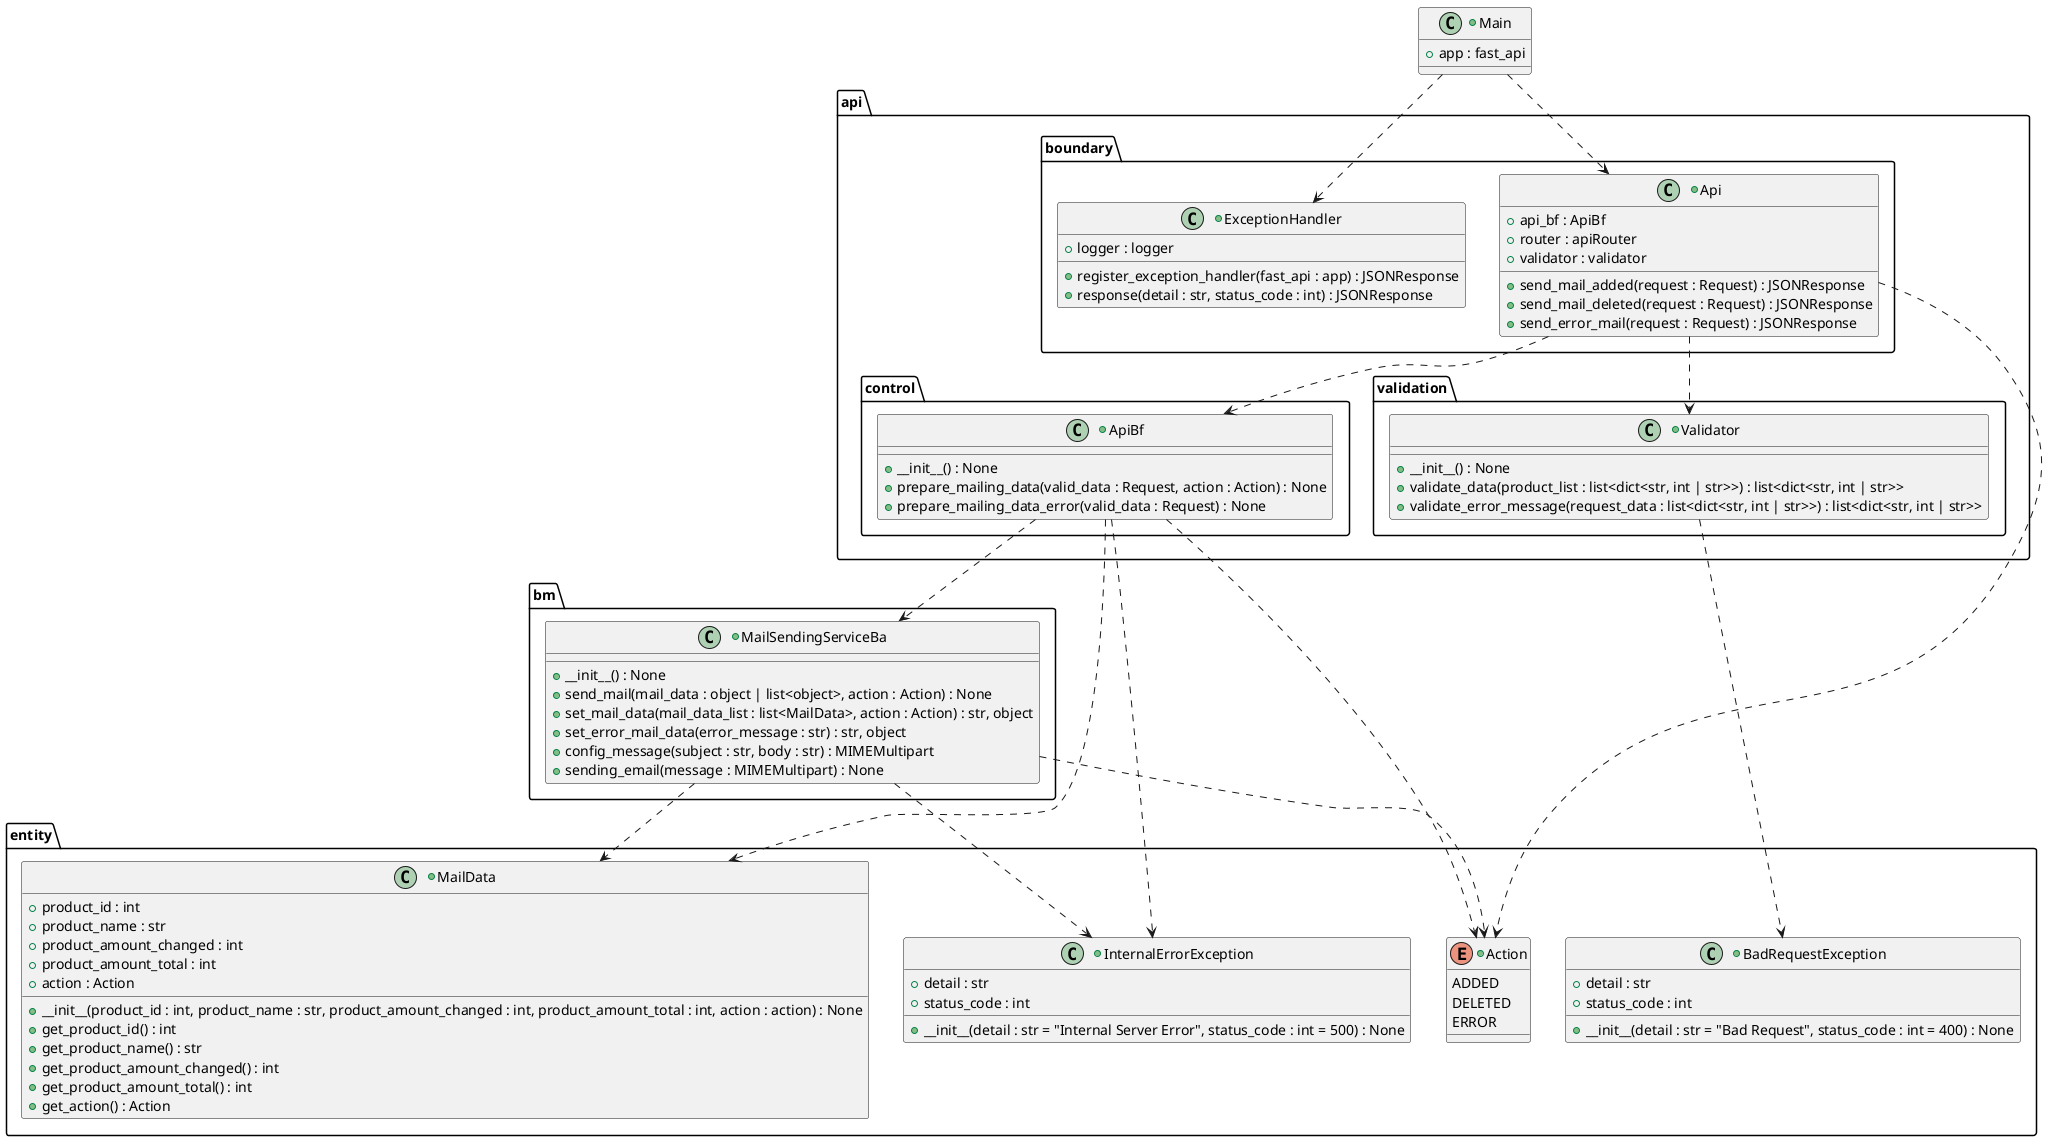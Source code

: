 @startuml

package api {
    package boundary {
        +class Api {
            +api_bf : ApiBf
            +router : apiRouter
            +validator : validator

            +send_mail_added(request : Request) : JSONResponse
            +send_mail_deleted(request : Request) : JSONResponse
            +send_error_mail(request : Request) : JSONResponse
        }

        +class ExceptionHandler {
            +logger : logger

            +register_exception_handler(fast_api : app) : JSONResponse
            +response(detail : str, status_code : int) : JSONResponse
        }
    }

    package control {
        +class ApiBf {
            +__init__() : None
            +prepare_mailing_data(valid_data : Request, action : Action) : None
            +prepare_mailing_data_error(valid_data : Request) : None
        }
    }

    package validation {
        +class Validator {
            +__init__() : None
            +validate_data(product_list : list<dict<str, int | str>>) : list<dict<str, int | str>>
            +validate_error_message(request_data : list<dict<str, int | str>>) : list<dict<str, int | str>>
        }
    }
}

package bm {
    +class MailSendingServiceBa {
        +__init__() : None
        +send_mail(mail_data : object | list<object>, action : Action) : None
        +set_mail_data(mail_data_list : list<MailData>, action : Action) : str, object
        +set_error_mail_data(error_message : str) : str, object
        +config_message(subject : str, body : str) : MIMEMultipart
        +sending_email(message : MIMEMultipart) : None
    }
}

package entity {
    +class MailData {
        +product_id : int
        +product_name : str
        +product_amount_changed : int
        +product_amount_total : int
        +action : Action

        +__init__(product_id : int, product_name : str, product_amount_changed : int, product_amount_total : int, action : action) : None
        +get_product_id() : int
        +get_product_name() : str
        +get_product_amount_changed() : int
        +get_product_amount_total() : int
        +get_action() : Action
    }

    +enum Action {
        ADDED
        DELETED
        ERROR
    }

    +class InternalErrorException {
        +detail : str
        +status_code : int

        +__init__(detail : str = "Internal Server Error", status_code : int = 500) : None
    }

    +class BadRequestException {
        +detail : str
        +status_code : int

        +__init__(detail : str = "Bad Request", status_code : int = 400) : None
    }
}

+class Main {
    +app : fast_api
}

Main ..> ExceptionHandler
Main ..> Api

Api ..> Validator
Api ..> ApiBf
Api ..> Action

ApiBf ..> MailData
ApiBf ..> MailSendingServiceBa
ApiBf ..> InternalErrorException
ApiBf ..> Action

Validator ..> BadRequestException

MailSendingServiceBa ..> Action
MailSendingServiceBa ..> InternalErrorException
MailSendingServiceBa ..> MailData

@enduml
